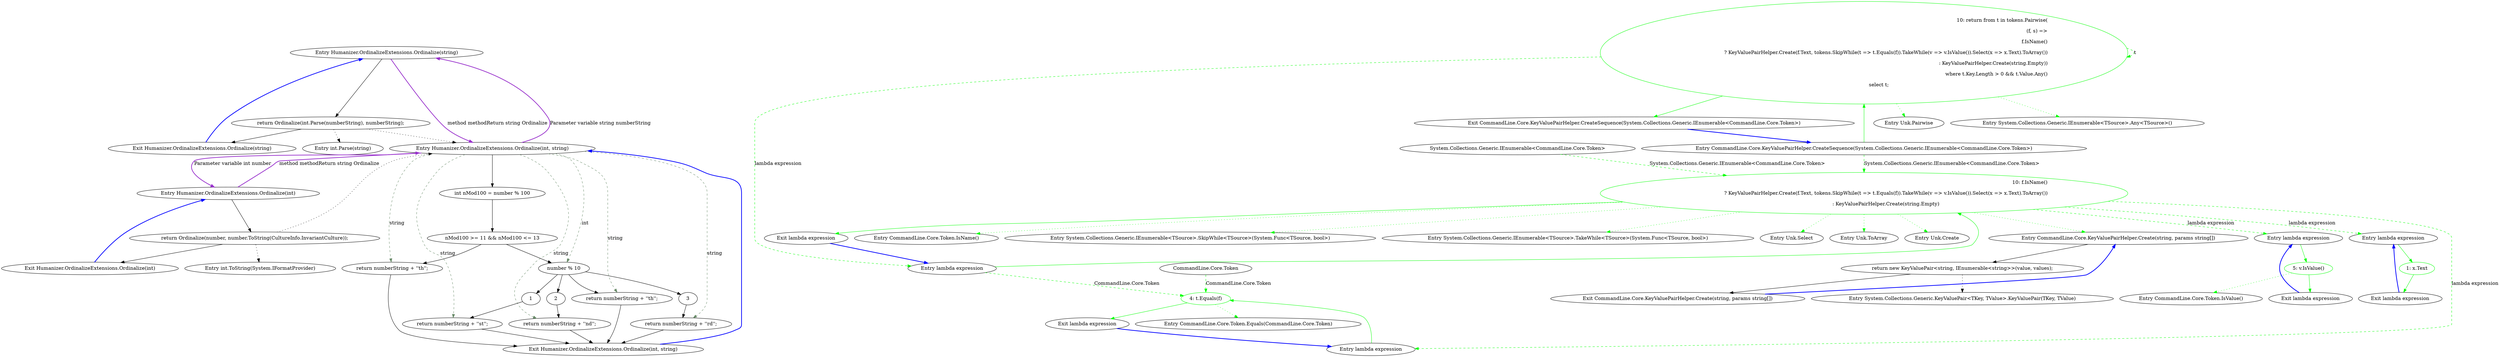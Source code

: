 digraph  {
n0 [cluster="Humanizer.OrdinalizeExtensions.Ordinalize(string)", label="Entry Humanizer.OrdinalizeExtensions.Ordinalize(string)", span="15-15"];
n1 [cluster="Humanizer.OrdinalizeExtensions.Ordinalize(string)", label="return Ordinalize(int.Parse(numberString), numberString);", span="17-17"];
n2 [cluster="Humanizer.OrdinalizeExtensions.Ordinalize(string)", label="Exit Humanizer.OrdinalizeExtensions.Ordinalize(string)", span="15-15"];
n3 [cluster="int.Parse(string)", label="Entry int.Parse(string)", span="0-0"];
n4 [cluster="Humanizer.OrdinalizeExtensions.Ordinalize(int, string)", label="Entry Humanizer.OrdinalizeExtensions.Ordinalize(int, string)", span="30-30"];
n5 [cluster="Humanizer.OrdinalizeExtensions.Ordinalize(int)", label="Entry Humanizer.OrdinalizeExtensions.Ordinalize(int)", span="25-25"];
n6 [cluster="Humanizer.OrdinalizeExtensions.Ordinalize(int)", label="return Ordinalize(number, number.ToString(CultureInfo.InvariantCulture));", span="27-27"];
n7 [cluster="Humanizer.OrdinalizeExtensions.Ordinalize(int)", label="Exit Humanizer.OrdinalizeExtensions.Ordinalize(int)", span="25-25"];
n8 [cluster="int.ToString(System.IFormatProvider)", label="Entry int.ToString(System.IFormatProvider)", span="0-0"];
n9 [cluster="Humanizer.OrdinalizeExtensions.Ordinalize(int, string)", label="int nMod100 = number % 100", span="32-32"];
n11 [cluster="Humanizer.OrdinalizeExtensions.Ordinalize(int, string)", label="return numberString + ''th'';", span="36-36"];
n12 [cluster="Humanizer.OrdinalizeExtensions.Ordinalize(int, string)", label="number % 10", span="39-39"];
n14 [cluster="Humanizer.OrdinalizeExtensions.Ordinalize(int, string)", label="return numberString + ''st'';", span="42-42"];
n16 [cluster="Humanizer.OrdinalizeExtensions.Ordinalize(int, string)", label="return numberString + ''nd'';", span="44-44"];
n18 [cluster="Humanizer.OrdinalizeExtensions.Ordinalize(int, string)", label="return numberString + ''rd'';", span="46-46"];
n19 [cluster="Humanizer.OrdinalizeExtensions.Ordinalize(int, string)", label="return numberString + ''th'';", span="48-48"];
n10 [cluster="Humanizer.OrdinalizeExtensions.Ordinalize(int, string)", label="nMod100 >= 11 && nMod100 <= 13", span="34-34"];
n13 [cluster="Humanizer.OrdinalizeExtensions.Ordinalize(int, string)", label=1, span="41-41"];
n15 [cluster="Humanizer.OrdinalizeExtensions.Ordinalize(int, string)", label=2, span="43-43"];
n17 [cluster="Humanizer.OrdinalizeExtensions.Ordinalize(int, string)", label=3, span="45-45"];
n20 [cluster="Humanizer.OrdinalizeExtensions.Ordinalize(int, string)", label="Exit Humanizer.OrdinalizeExtensions.Ordinalize(int, string)", span="30-30"];
d5 [cluster="CommandLine.Core.KeyValuePairHelper.CreateSequence(System.Collections.Generic.IEnumerable<CommandLine.Core.Token>)", color=green, community=0, label="10: return from t in tokens.Pairwise(\r\n                (f, s) =>\r\n                        f.IsName()\r\n                            ? KeyValuePairHelper.Create(f.Text, tokens.SkipWhile(t => t.Equals(f)).TakeWhile(v => v.IsValue()).Select(x => x.Text).ToArray())\r\n                            : KeyValuePairHelper.Create(string.Empty))\r\n                   where t.Key.Length > 0 && t.Value.Any()\r\n                   select t;", span="18-24"];
d4 [cluster="CommandLine.Core.KeyValuePairHelper.CreateSequence(System.Collections.Generic.IEnumerable<CommandLine.Core.Token>)", label="Entry CommandLine.Core.KeyValuePairHelper.CreateSequence(System.Collections.Generic.IEnumerable<CommandLine.Core.Token>)", span="15-15"];
d6 [cluster="CommandLine.Core.KeyValuePairHelper.CreateSequence(System.Collections.Generic.IEnumerable<CommandLine.Core.Token>)", label="Exit CommandLine.Core.KeyValuePairHelper.CreateSequence(System.Collections.Generic.IEnumerable<CommandLine.Core.Token>)", span="15-15"];
d7 [cluster="Unk.Pairwise", label="Entry Unk.Pairwise", span=""];
d8 [cluster="System.Collections.Generic.IEnumerable<TSource>.Any<TSource>()", label="Entry System.Collections.Generic.IEnumerable<TSource>.Any<TSource>()", span="0-0"];
d9 [cluster="lambda expression", label="Entry lambda expression", span="19-22"];
d10 [cluster="lambda expression", color=green, community=0, label="10: f.IsName()\r\n                            ? KeyValuePairHelper.Create(f.Text, tokens.SkipWhile(t => t.Equals(f)).TakeWhile(v => v.IsValue()).Select(x => x.Text).ToArray())\r\n                            : KeyValuePairHelper.Create(string.Empty)", span="20-22"];
d29 [label="System.Collections.Generic.IEnumerable<CommandLine.Core.Token>", span=""];
d11 [cluster="lambda expression", label="Exit lambda expression", span="19-22"];
d12 [cluster="CommandLine.Core.Token.IsName()", label="Entry CommandLine.Core.Token.IsName()", span="72-72"];
d13 [cluster="System.Collections.Generic.IEnumerable<TSource>.SkipWhile<TSource>(System.Func<TSource, bool>)", label="Entry System.Collections.Generic.IEnumerable<TSource>.SkipWhile<TSource>(System.Func<TSource, bool>)", span="0-0"];
d14 [cluster="System.Collections.Generic.IEnumerable<TSource>.TakeWhile<TSource>(System.Func<TSource, bool>)", label="Entry System.Collections.Generic.IEnumerable<TSource>.TakeWhile<TSource>(System.Func<TSource, bool>)", span="0-0"];
d15 [cluster="Unk.Select", label="Entry Unk.Select", span=""];
d16 [cluster="Unk.ToArray", label="Entry Unk.ToArray", span=""];
d17 [cluster="Unk.Create", label="Entry Unk.Create", span=""];
d0 [cluster="CommandLine.Core.KeyValuePairHelper.Create(string, params string[])", label="Entry CommandLine.Core.KeyValuePairHelper.Create(string, params string[])", span="10-10"];
d18 [cluster="lambda expression", label="Entry lambda expression", span="21-21"];
d22 [cluster="lambda expression", label="Entry lambda expression", span="21-21"];
d26 [cluster="lambda expression", label="Entry lambda expression", span="21-21"];
d19 [cluster="lambda expression", color=green, community=0, label="4: t.Equals(f)", span="21-21"];
d30 [label="CommandLine.Core.Token", span=""];
d20 [cluster="lambda expression", label="Exit lambda expression", span="21-21"];
d21 [cluster="CommandLine.Core.Token.Equals(CommandLine.Core.Token)", label="Entry CommandLine.Core.Token.Equals(CommandLine.Core.Token)", span="59-59"];
d23 [cluster="lambda expression", color=green, community=0, label="5: v.IsValue()", span="21-21"];
d24 [cluster="lambda expression", label="Exit lambda expression", span="21-21"];
d25 [cluster="CommandLine.Core.Token.IsValue()", label="Entry CommandLine.Core.Token.IsValue()", span="77-77"];
d27 [cluster="lambda expression", color=green, community=0, label="1: x.Text", span="21-21"];
d28 [cluster="lambda expression", label="Exit lambda expression", span="21-21"];
d2 [cluster="CommandLine.Core.KeyValuePairHelper.Create(string, params string[])", label="Exit CommandLine.Core.KeyValuePairHelper.Create(string, params string[])", span="10-10"];
d1 [cluster="CommandLine.Core.KeyValuePairHelper.Create(string, params string[])", label="return new KeyValuePair<string, IEnumerable<string>>(value, values);", span="12-12"];
d3 [cluster="System.Collections.Generic.KeyValuePair<TKey, TValue>.KeyValuePair(TKey, TValue)", label="Entry System.Collections.Generic.KeyValuePair<TKey, TValue>.KeyValuePair(TKey, TValue)", span="0-0"];
n0 -> n1  [key=0, style=solid];
n0 -> n4  [color=darkorchid, key=3, label="method methodReturn string Ordinalize", style=bold];
n1 -> n2  [key=0, style=solid];
n1 -> n3  [key=2, style=dotted];
n1 -> n4  [key=2, style=dotted];
n2 -> n0  [color=blue, key=0, style=bold];
n4 -> n9  [key=0, style=solid];
n4 -> n11  [color=darkseagreen4, key=1, label=string, style=dashed];
n4 -> n12  [color=darkseagreen4, key=1, label=int, style=dashed];
n4 -> n14  [color=darkseagreen4, key=1, label=string, style=dashed];
n4 -> n16  [color=darkseagreen4, key=1, label=string, style=dashed];
n4 -> n18  [color=darkseagreen4, key=1, label=string, style=dashed];
n4 -> n19  [color=darkseagreen4, key=1, label=string, style=dashed];
n4 -> n0  [color=darkorchid, key=3, label="Parameter variable string numberString", style=bold];
n4 -> n5  [color=darkorchid, key=3, label="Parameter variable int number", style=bold];
n5 -> n6  [key=0, style=solid];
n5 -> n4  [color=darkorchid, key=3, label="method methodReturn string Ordinalize", style=bold];
n6 -> n7  [key=0, style=solid];
n6 -> n8  [key=2, style=dotted];
n6 -> n4  [key=2, style=dotted];
n7 -> n5  [color=blue, key=0, style=bold];
n9 -> n10  [key=0, style=solid];
n11 -> n20  [key=0, style=solid];
n12 -> n13  [key=0, style=solid];
n12 -> n15  [key=0, style=solid];
n12 -> n17  [key=0, style=solid];
n12 -> n19  [key=0, style=solid];
n14 -> n20  [key=0, style=solid];
n16 -> n20  [key=0, style=solid];
n18 -> n20  [key=0, style=solid];
n19 -> n20  [key=0, style=solid];
n10 -> n11  [key=0, style=solid];
n10 -> n12  [key=0, style=solid];
n13 -> n14  [key=0, style=solid];
n15 -> n16  [key=0, style=solid];
n17 -> n18  [key=0, style=solid];
n20 -> n4  [color=blue, key=0, style=bold];
d5 -> d5  [color=green, key=1, label=t, style=dashed];
d5 -> d6  [color=green, key=0, style=solid];
d5 -> d7  [color=green, key=2, style=dotted];
d5 -> d8  [color=green, key=2, style=dotted];
d5 -> d9  [color=green, key=1, label="lambda expression", style=dashed];
d4 -> d5  [color=green, key=0, style=solid];
d4 -> d10  [color=green, key=1, label="System.Collections.Generic.IEnumerable<CommandLine.Core.Token>", style=dashed];
d6 -> d4  [color=blue, key=0, style=bold];
d9 -> d10  [color=green, key=0, style=solid];
d9 -> d19  [color=green, key=1, label="CommandLine.Core.Token", style=dashed];
d10 -> d11  [color=green, key=0, style=solid];
d10 -> d12  [color=green, key=2, style=dotted];
d10 -> d13  [color=green, key=2, style=dotted];
d10 -> d14  [color=green, key=2, style=dotted];
d10 -> d15  [color=green, key=2, style=dotted];
d10 -> d16  [color=green, key=2, style=dotted];
d10 -> d17  [color=green, key=2, style=dotted];
d10 -> d0  [color=green, key=2, style=dotted];
d10 -> d18  [color=green, key=1, label="lambda expression", style=dashed];
d10 -> d22  [color=green, key=1, label="lambda expression", style=dashed];
d10 -> d26  [color=green, key=1, label="lambda expression", style=dashed];
d29 -> d10  [color=green, key=1, label="System.Collections.Generic.IEnumerable<CommandLine.Core.Token>", style=dashed];
d11 -> d9  [color=blue, key=0, style=bold];
d0 -> d1  [key=0, style=solid];
d18 -> d19  [color=green, key=0, style=solid];
d22 -> d23  [color=green, key=0, style=solid];
d26 -> d27  [color=green, key=0, style=solid];
d19 -> d20  [color=green, key=0, style=solid];
d19 -> d21  [color=green, key=2, style=dotted];
d30 -> d19  [color=green, key=1, label="CommandLine.Core.Token", style=dashed];
d20 -> d18  [color=blue, key=0, style=bold];
d23 -> d24  [color=green, key=0, style=solid];
d23 -> d25  [color=green, key=2, style=dotted];
d24 -> d22  [color=blue, key=0, style=bold];
d27 -> d28  [color=green, key=0, style=solid];
d28 -> d26  [color=blue, key=0, style=bold];
d2 -> d0  [color=blue, key=0, style=bold];
d1 -> d2  [key=0, style=solid];
d1 -> d3  [key=2, style=dotted];
}
